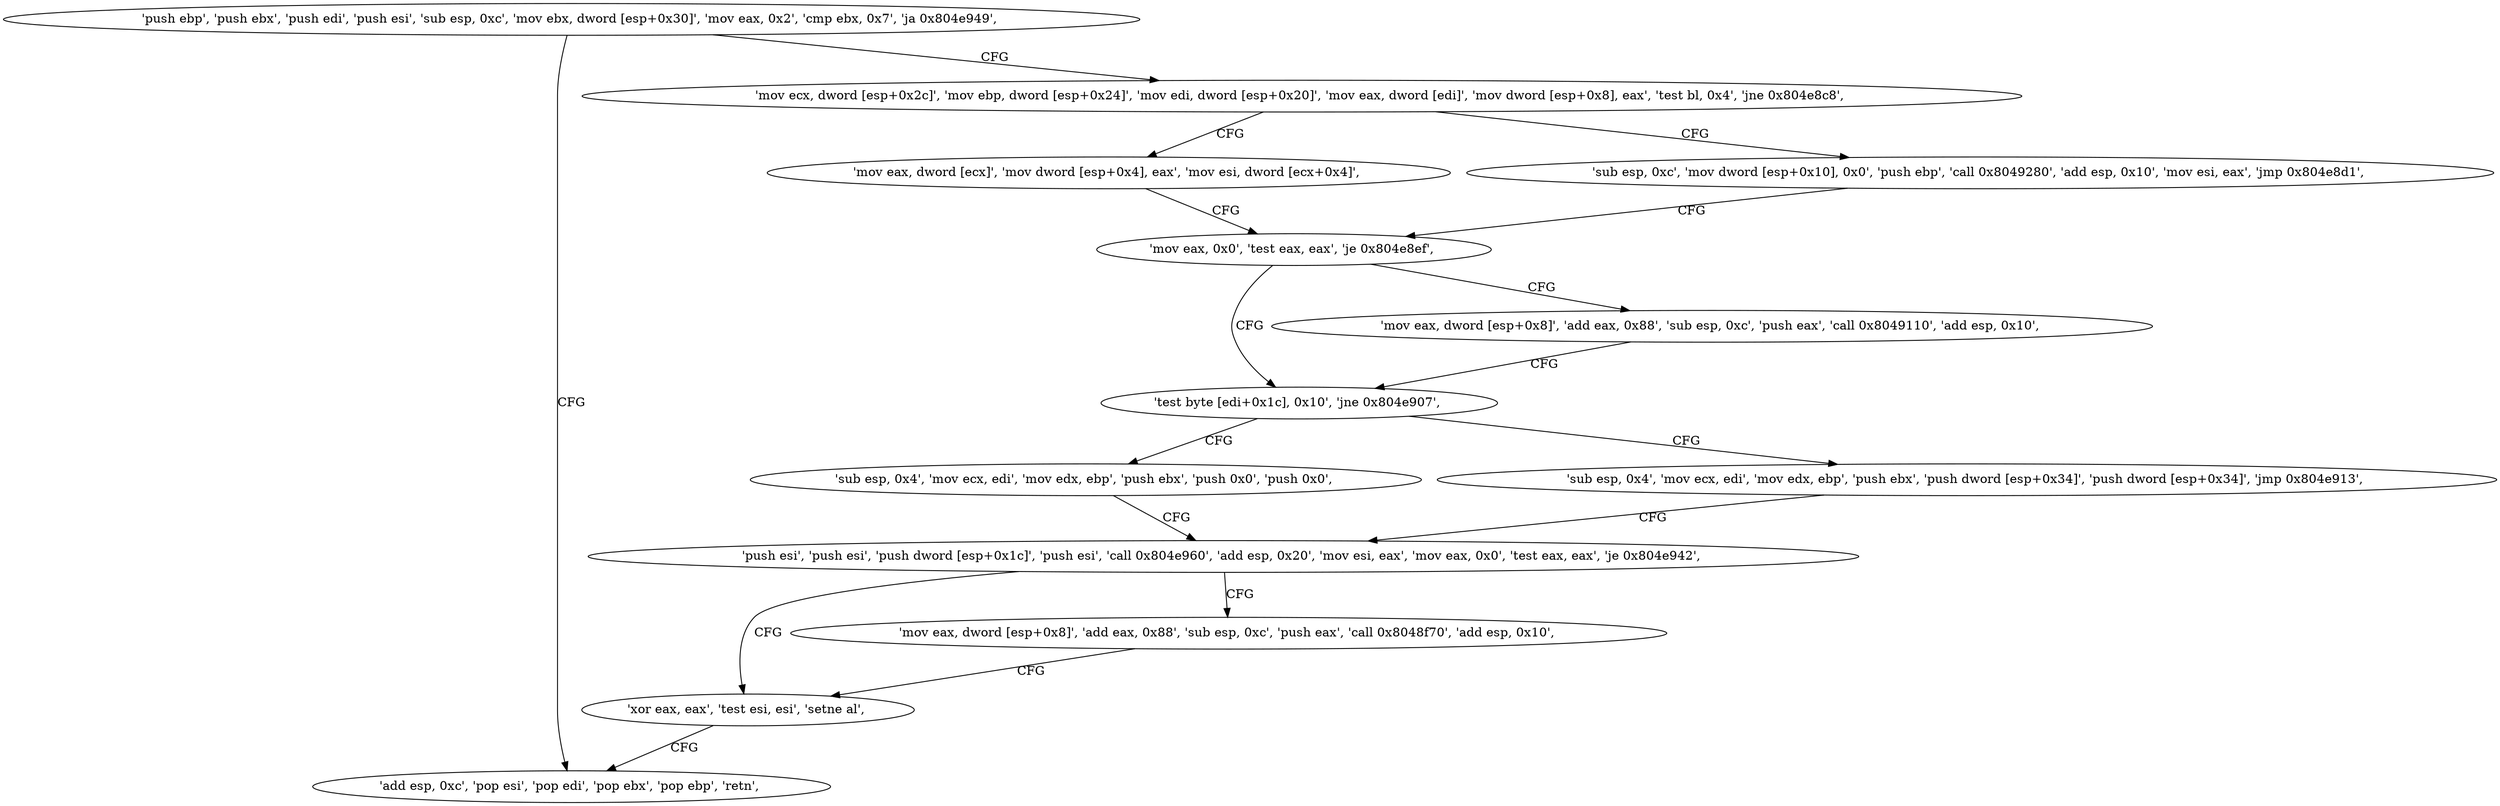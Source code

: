 digraph "func" {
"134539392" [label = "'push ebp', 'push ebx', 'push edi', 'push esi', 'sub esp, 0xc', 'mov ebx, dword [esp+0x30]', 'mov eax, 0x2', 'cmp ebx, 0x7', 'ja 0x804e949', " ]
"134539593" [label = "'add esp, 0xc', 'pop esi', 'pop edi', 'pop ebx', 'pop ebp', 'retn', " ]
"134539417" [label = "'mov ecx, dword [esp+0x2c]', 'mov ebp, dword [esp+0x24]', 'mov edi, dword [esp+0x20]', 'mov eax, dword [edi]', 'mov dword [esp+0x8], eax', 'test bl, 0x4', 'jne 0x804e8c8', " ]
"134539464" [label = "'mov eax, dword [ecx]', 'mov dword [esp+0x4], eax', 'mov esi, dword [ecx+0x4]', " ]
"134539440" [label = "'sub esp, 0xc', 'mov dword [esp+0x10], 0x0', 'push ebp', 'call 0x8049280', 'add esp, 0x10', 'mov esi, eax', 'jmp 0x804e8d1', " ]
"134539473" [label = "'mov eax, 0x0', 'test eax, eax', 'je 0x804e8ef', " ]
"134539503" [label = "'test byte [edi+0x1c], 0x10', 'jne 0x804e907', " ]
"134539527" [label = "'sub esp, 0x4', 'mov ecx, edi', 'mov edx, ebp', 'push ebx', 'push 0x0', 'push 0x0', " ]
"134539509" [label = "'sub esp, 0x4', 'mov ecx, edi', 'mov edx, ebp', 'push ebx', 'push dword [esp+0x34]', 'push dword [esp+0x34]', 'jmp 0x804e913', " ]
"134539482" [label = "'mov eax, dword [esp+0x8]', 'add eax, 0x88', 'sub esp, 0xc', 'push eax', 'call 0x8049110', 'add esp, 0x10', " ]
"134539539" [label = "'push esi', 'push esi', 'push dword [esp+0x1c]', 'push esi', 'call 0x804e960', 'add esp, 0x20', 'mov esi, eax', 'mov eax, 0x0', 'test eax, eax', 'je 0x804e942', " ]
"134539586" [label = "'xor eax, eax', 'test esi, esi', 'setne al', " ]
"134539565" [label = "'mov eax, dword [esp+0x8]', 'add eax, 0x88', 'sub esp, 0xc', 'push eax', 'call 0x8048f70', 'add esp, 0x10', " ]
"134539392" -> "134539593" [ label = "CFG" ]
"134539392" -> "134539417" [ label = "CFG" ]
"134539417" -> "134539464" [ label = "CFG" ]
"134539417" -> "134539440" [ label = "CFG" ]
"134539464" -> "134539473" [ label = "CFG" ]
"134539440" -> "134539473" [ label = "CFG" ]
"134539473" -> "134539503" [ label = "CFG" ]
"134539473" -> "134539482" [ label = "CFG" ]
"134539503" -> "134539527" [ label = "CFG" ]
"134539503" -> "134539509" [ label = "CFG" ]
"134539527" -> "134539539" [ label = "CFG" ]
"134539509" -> "134539539" [ label = "CFG" ]
"134539482" -> "134539503" [ label = "CFG" ]
"134539539" -> "134539586" [ label = "CFG" ]
"134539539" -> "134539565" [ label = "CFG" ]
"134539586" -> "134539593" [ label = "CFG" ]
"134539565" -> "134539586" [ label = "CFG" ]
}
